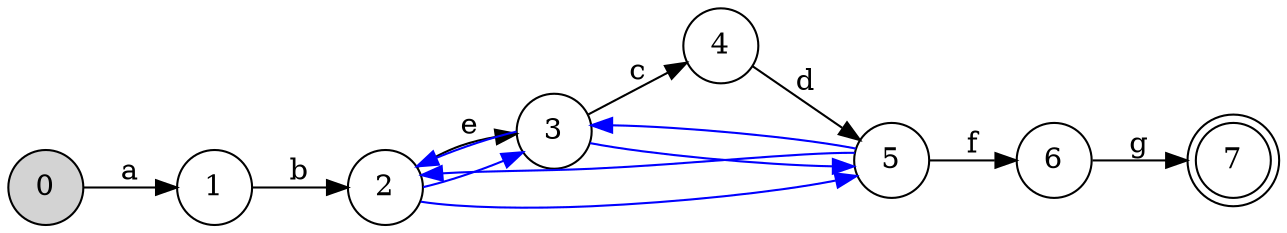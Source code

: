 digraph G {
	rankdir=LR;
	bgcolor=transparent;
	n0 [label="0" shape=circle style=filled fillcolor=lightgrey];
	n1 [label="1" shape=circle ];
	n2 [label="2" shape=circle ];
	n3 [label="3" shape=circle ];
	n4 [label="4" shape=circle ];
	n5 [label="5" shape=circle ];
	n6 [label="6" shape=circle ];
	n7 [label="7" shape=doublecircle ];
	n6->n7 [label="&#103;"];
	n4->n5 [label="&#100;"];
	n5->n6 [label="&#102;"];
	n3->n4 [label="&#99;"];
	n2->n3 [label="&#101;"];
	n1->n2 [label="&#98;"];
	n0->n1 [label="&#97;"];
	n2->n3[color=blue];
	n2->n5[color=blue];
	n3->n2[color=blue constraint=false];
	n3->n5[color=blue];
	n5->n2[color=blue constraint=false];
	n5->n3[color=blue constraint=false];
}
